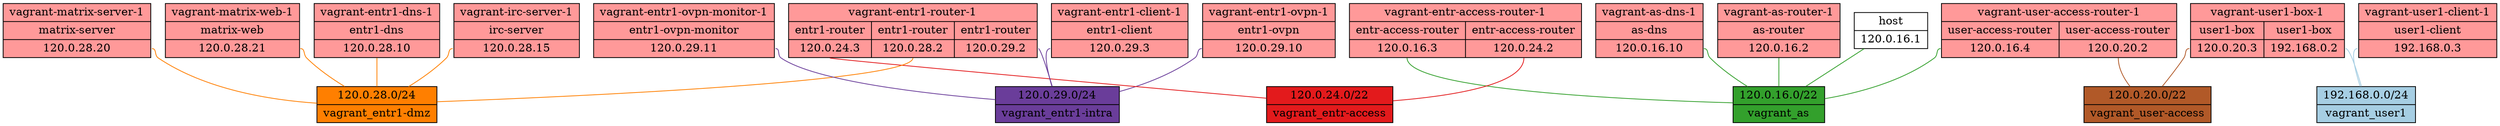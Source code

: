 # https://github.com/LeoVerto/docker-network-graph
# https://dreampuf.github.io/GraphvizOnline/
// Docker Network Graph
graph {
    graph [splines=true]
    network_vagrant_as [label="{<gw_iface> 120.0.16.0/22 | vagrant_as}" fillcolor="#33a02c" shape=record style=filled]
    "network_vagrant_entr-access" [label="{<gw_iface> 120.0.24.0/22 | vagrant_entr-access}" fillcolor="#e31a1c" shape=record style=filled]
    "network_vagrant_entr1-dmz" [label="{<gw_iface> 120.0.28.0/24 | vagrant_entr1-dmz}" fillcolor="#ff7f00" shape=record style=filled]
    "network_vagrant_entr1-intra" [label="{<gw_iface> 120.0.29.0/24 | vagrant_entr1-intra}" fillcolor="#6a3d9a" shape=record style=filled]
    "network_vagrant_user-access" [label="{<gw_iface> 120.0.20.0/22 | vagrant_user-access}" fillcolor="#b15928" shape=record style=filled]
    network_vagrant_user1 [label="{<gw_iface> 192.168.0.0/24 | vagrant_user1}" fillcolor="#a6cee3" shape=record style=filled]
    container_7ab115a2f47c27374d646bcce3529380eedb61487c1b1779b22bf0e150a09f4a [label="{ vagrant-entr1-client-1 | { { entr1-client |<3ecb874a1b10aafe0a4ce1d5f40d4a488a850983db18b9b93059bc0422594197> 120.0.29.3 } } }" fillcolor="#ff9999" shape=record style=filled]
    container_0ea1616f055928f33722fc380eeb7daaca650b2b8e38be2b9d272b7e26097121 [label="{ vagrant-irc-server-1 | { { irc-server |<9a691550f3bc877a132f1d3169aa0b0c1a5589eabfff2da40752a01f2b47ce84> 120.0.28.15 } } }" fillcolor="#ff9999" shape=record style=filled]
    container_6cdc01bf7d648432f358101c427304200be21525c56d49f7afd6b3384f89c8b8 [label="{ vagrant-matrix-server-1 | { { matrix-server |<2ef3e8e97a0472b9e957d4b99570033acf7bd40b04afb7a007871bfe11dfc142> 120.0.28.20 } } }" fillcolor="#ff9999" shape=record style=filled]
    container_fac72f2fd0685e0ad7a6169dbdab4f3a41b0d21e984faafe7eb3924fb51b822d [label="{ vagrant-entr1-ovpn-1 | { { entr1-ovpn |<07e188228cf26655d918356356a83fc776007237f1693f1018ba560461582c7f> 120.0.29.10 } } }" fillcolor="#ff9999" shape=record style=filled]
    container_2b10ca93552cf921343e12449c74aa7185b86ceecfb0ab0f55371e3629f4a98a [label="{ vagrant-entr-access-router-1 | { { entr-access-router |<276b7679edc6b0b9ac71b6aad587ed645e3017398ac7df41d628a372f273d9fe> 120.0.16.3 } | { entr-access-router |<fce0a3d26816168bf2c8f153d2e900d30f2845fcfbf7569afebe2c6a0422adf0> 120.0.24.2 } } }" fillcolor="#ff9999" shape=record style=filled]
    container_0cc8e450058bb876ac7b53e7d8e97ae5a177a169bf1c32c1e1a1cd40e798c6aa [label="{ vagrant-as-dns-1 | { { as-dns |<2f6559c522eccd955a1f53a1f3e4dcca9267167795aa4824ccc20e12232144d1> 120.0.16.10 } } }" fillcolor="#ff9999" shape=record style=filled]
    container_b692b566124ad73722f6fa1c9553215069d91ee5f56c357540ab9cd75355e189 [label="{ vagrant-entr1-router-1 | { { entr1-router |<8f664c233fd43e436dc477016ff1122d628055cb9f81c6d911f84e396d09d3ee> 120.0.24.3 } | { entr1-router |<35874945b495ecb143920e2a5d7a4e95ac77d9118fe852a1de8560f576a4fd63> 120.0.28.2 } | { entr1-router |<ca98a02681555ef3507d814a37608e938708b44c1ed44d41016b7f33e5dea59d> 120.0.29.2 } } }" fillcolor="#ff9999" shape=record style=filled]
    container_433a2fdbc546ae205162bd2dbdb9ce40e89ded7e5413fa6c93259471d0e1d150 [label="{ vagrant-matrix-web-1 | { { matrix-web |<a4bf412a9b5e1a5e68102bb02074cc408397ef70b810ab972fe46c00e3d1c589> 120.0.28.21 } } }" fillcolor="#ff9999" shape=record style=filled]
    container_340d5001c2b84b4c3a026e88f8bb5a45ebc8f6b321d1563b55aa4fd68e19a9b5 [label="{ vagrant-entr1-ovpn-monitor-1 | { { entr1-ovpn-monitor |<03ec8ee047589880b3d8e511a3db6cd44ce9b6694ad9548f7dbcf867928024d8> 120.0.29.11 } } }" fillcolor="#ff9999" shape=record style=filled]
    container_f2f1b05998fe95b601f681f82f7f7c395839b1dc66121c79e444326793738ec4 [label="{ vagrant-entr1-dns-1 | { { entr1-dns |<755755e918cb13687c96d1596c3f1ad8f72d639d29aa518506bda8a0d6ca82d4> 120.0.28.10 } } }" fillcolor="#ff9999" shape=record style=filled]
    container_cd45d0a9d44ad6dfcdb65b327f2811cf437e721195e19d278e819d47b8cfcaaa [label="{ vagrant-as-router-1 | { { as-router |<068d5ec8d973e130b4c6423ff858480a13734ff0465628856c12bde05ed32774> 120.0.16.2 } } }" fillcolor="#ff9999" shape=record style=filled]
    container_dbc8ad79310af376d842749ad0ea1b67e06fa3b4337dd02f9aeb7c28b8b627b4 [label="{ vagrant-user-access-router-1 | { { user-access-router |<44103c7efce27eaf55fd3e328b21559ac410eec5d13573ddc47e12d1db1ae72a> 120.0.16.4 } | { user-access-router |<1ed19a2f0b9d2220bc9fe533c222f888b4f6db1c093b8b020ad1425e01f271f9> 120.0.20.2 } } }" fillcolor="#ff9999" shape=record style=filled]
    container_a78f22ab8c15963e3c9913b7a944b73797a30633908c6418b0e8ce04063d6728 [label="{ vagrant-user1-box-1 | { { user1-box |<f5bb52edfe3ef6506f4a6fd086d3506f6872c42bafaabc6ca283c0cb7d66d71b> 120.0.20.3 } | { user1-box |<43376fe307be2f4c1f263e14dd16ed4ab1b024d7004146a84204a47cca29ff78> 192.168.0.2 } } }" fillcolor="#ff9999" shape=record style=filled]
    container_3e25a5a199dc67ca9fd97c663fdad546857792cb61d00571fa8c6a320afcc378 [label="{ vagrant-user1-client-1 | { { user1-client |<3c6d145ae6b1698a91aafa677cb57072c65343ce2518f13277fad9696eb79a82> 192.168.0.3 } } }" fillcolor="#ff9999" shape=record style=filled]
    container_7ab115a2f47c27374d646bcce3529380eedb61487c1b1779b22bf0e150a09f4a:"3ecb874a1b10aafe0a4ce1d5f40d4a488a850983db18b9b93059bc0422594197" -- "network_vagrant_entr1-intra" [color="#6a3d9a"]
    container_dbc8ad79310af376d842749ad0ea1b67e06fa3b4337dd02f9aeb7c28b8b627b4:"44103c7efce27eaf55fd3e328b21559ac410eec5d13573ddc47e12d1db1ae72a" -- network_vagrant_as [color="#33a02c"]
    container_0ea1616f055928f33722fc380eeb7daaca650b2b8e38be2b9d272b7e26097121:"9a691550f3bc877a132f1d3169aa0b0c1a5589eabfff2da40752a01f2b47ce84" -- "network_vagrant_entr1-dmz" [color="#ff7f00"]
    container_6cdc01bf7d648432f358101c427304200be21525c56d49f7afd6b3384f89c8b8:"2ef3e8e97a0472b9e957d4b99570033acf7bd40b04afb7a007871bfe11dfc142" -- "network_vagrant_entr1-dmz" [color="#ff7f00"]
    container_fac72f2fd0685e0ad7a6169dbdab4f3a41b0d21e984faafe7eb3924fb51b822d:"07e188228cf26655d918356356a83fc776007237f1693f1018ba560461582c7f" -- "network_vagrant_entr1-intra" [color="#6a3d9a"]
    container_2b10ca93552cf921343e12449c74aa7185b86ceecfb0ab0f55371e3629f4a98a:"276b7679edc6b0b9ac71b6aad587ed645e3017398ac7df41d628a372f273d9fe" -- network_vagrant_as [color="#33a02c"]
    container_2b10ca93552cf921343e12449c74aa7185b86ceecfb0ab0f55371e3629f4a98a:fce0a3d26816168bf2c8f153d2e900d30f2845fcfbf7569afebe2c6a0422adf0 -- "network_vagrant_entr-access" [color="#e31a1c"]
    container_0cc8e450058bb876ac7b53e7d8e97ae5a177a169bf1c32c1e1a1cd40e798c6aa:"2f6559c522eccd955a1f53a1f3e4dcca9267167795aa4824ccc20e12232144d1" -- network_vagrant_as [color="#33a02c"]
    container_b692b566124ad73722f6fa1c9553215069d91ee5f56c357540ab9cd75355e189:"8f664c233fd43e436dc477016ff1122d628055cb9f81c6d911f84e396d09d3ee" -- "network_vagrant_entr-access" [color="#e31a1c"]
    container_b692b566124ad73722f6fa1c9553215069d91ee5f56c357540ab9cd75355e189:"35874945b495ecb143920e2a5d7a4e95ac77d9118fe852a1de8560f576a4fd63" -- "network_vagrant_entr1-dmz" [color="#ff7f00"]
    container_b692b566124ad73722f6fa1c9553215069d91ee5f56c357540ab9cd75355e189:ca98a02681555ef3507d814a37608e938708b44c1ed44d41016b7f33e5dea59d -- "network_vagrant_entr1-intra" [color="#6a3d9a"]
    container_a78f22ab8c15963e3c9913b7a944b73797a30633908c6418b0e8ce04063d6728:f5bb52edfe3ef6506f4a6fd086d3506f6872c42bafaabc6ca283c0cb7d66d71b -- "network_vagrant_user-access" [color="#b15928"]
    container_a78f22ab8c15963e3c9913b7a944b73797a30633908c6418b0e8ce04063d6728:"43376fe307be2f4c1f263e14dd16ed4ab1b024d7004146a84204a47cca29ff78" -- network_vagrant_user1 [color="#a6cee3"]
    container_433a2fdbc546ae205162bd2dbdb9ce40e89ded7e5413fa6c93259471d0e1d150:a4bf412a9b5e1a5e68102bb02074cc408397ef70b810ab972fe46c00e3d1c589 -- "network_vagrant_entr1-dmz" [color="#ff7f00"]
    container_340d5001c2b84b4c3a026e88f8bb5a45ebc8f6b321d1563b55aa4fd68e19a9b5:"03ec8ee047589880b3d8e511a3db6cd44ce9b6694ad9548f7dbcf867928024d8" -- "network_vagrant_entr1-intra" [color="#6a3d9a"]
    container_f2f1b05998fe95b601f681f82f7f7c395839b1dc66121c79e444326793738ec4:"755755e918cb13687c96d1596c3f1ad8f72d639d29aa518506bda8a0d6ca82d4" -- "network_vagrant_entr1-dmz" [color="#ff7f00"]
    container_cd45d0a9d44ad6dfcdb65b327f2811cf437e721195e19d278e819d47b8cfcaaa:"068d5ec8d973e130b4c6423ff858480a13734ff0465628856c12bde05ed32774" -- network_vagrant_as [color="#33a02c"]
    container_dbc8ad79310af376d842749ad0ea1b67e06fa3b4337dd02f9aeb7c28b8b627b4:"1ed19a2f0b9d2220bc9fe533c222f888b4f6db1c093b8b020ad1425e01f271f9" -- "network_vagrant_user-access" [color="#b15928"]
    container_3e25a5a199dc67ca9fd97c663fdad546857792cb61d00571fa8c6a320afcc378:"3c6d145ae6b1698a91aafa677cb57072c65343ce2518f13277fad9696eb79a82" -- network_vagrant_user1 [color="#a6cee3"]
    host [label="{ host | 120.0.16.1 }" fillcolor="#ffffff" shape=record style=filled]
    host -- network_vagrant_as [color="#33a02c"]
}